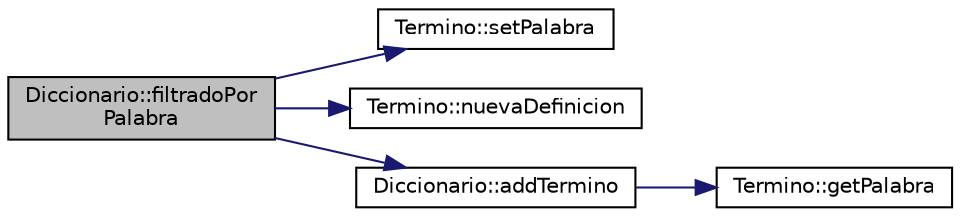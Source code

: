 digraph "Diccionario::filtradoPorPalabra"
{
  edge [fontname="Helvetica",fontsize="10",labelfontname="Helvetica",labelfontsize="10"];
  node [fontname="Helvetica",fontsize="10",shape=record];
  rankdir="LR";
  Node8 [label="Diccionario::filtradoPor\lPalabra",height=0.2,width=0.4,color="black", fillcolor="grey75", style="filled", fontcolor="black"];
  Node8 -> Node9 [color="midnightblue",fontsize="10",style="solid",fontname="Helvetica"];
  Node9 [label="Termino::setPalabra",height=0.2,width=0.4,color="black", fillcolor="white", style="filled",URL="$classTermino.html#ad42be391e2039f0c9029e8ca1393fb85",tooltip="Modificador del atributo palabra. "];
  Node8 -> Node10 [color="midnightblue",fontsize="10",style="solid",fontname="Helvetica"];
  Node10 [label="Termino::nuevaDefinicion",height=0.2,width=0.4,color="black", fillcolor="white", style="filled",URL="$classTermino.html#a726a419f68b06c4f452ba35dd5df9bd4",tooltip="Añade una nueva definición al puntero definiciones. "];
  Node8 -> Node11 [color="midnightblue",fontsize="10",style="solid",fontname="Helvetica"];
  Node11 [label="Diccionario::addTermino",height=0.2,width=0.4,color="black", fillcolor="white", style="filled",URL="$classDiccionario.html#a8bd997956114b2f8a47eafdd66598ab8",tooltip="Añade un nuevo Término al diccionario. "];
  Node11 -> Node12 [color="midnightblue",fontsize="10",style="solid",fontname="Helvetica"];
  Node12 [label="Termino::getPalabra",height=0.2,width=0.4,color="black", fillcolor="white", style="filled",URL="$classTermino.html#aca7e4f7a65e39d79ce59be80c6b88690",tooltip="Consultor del atributo palabra. "];
}
